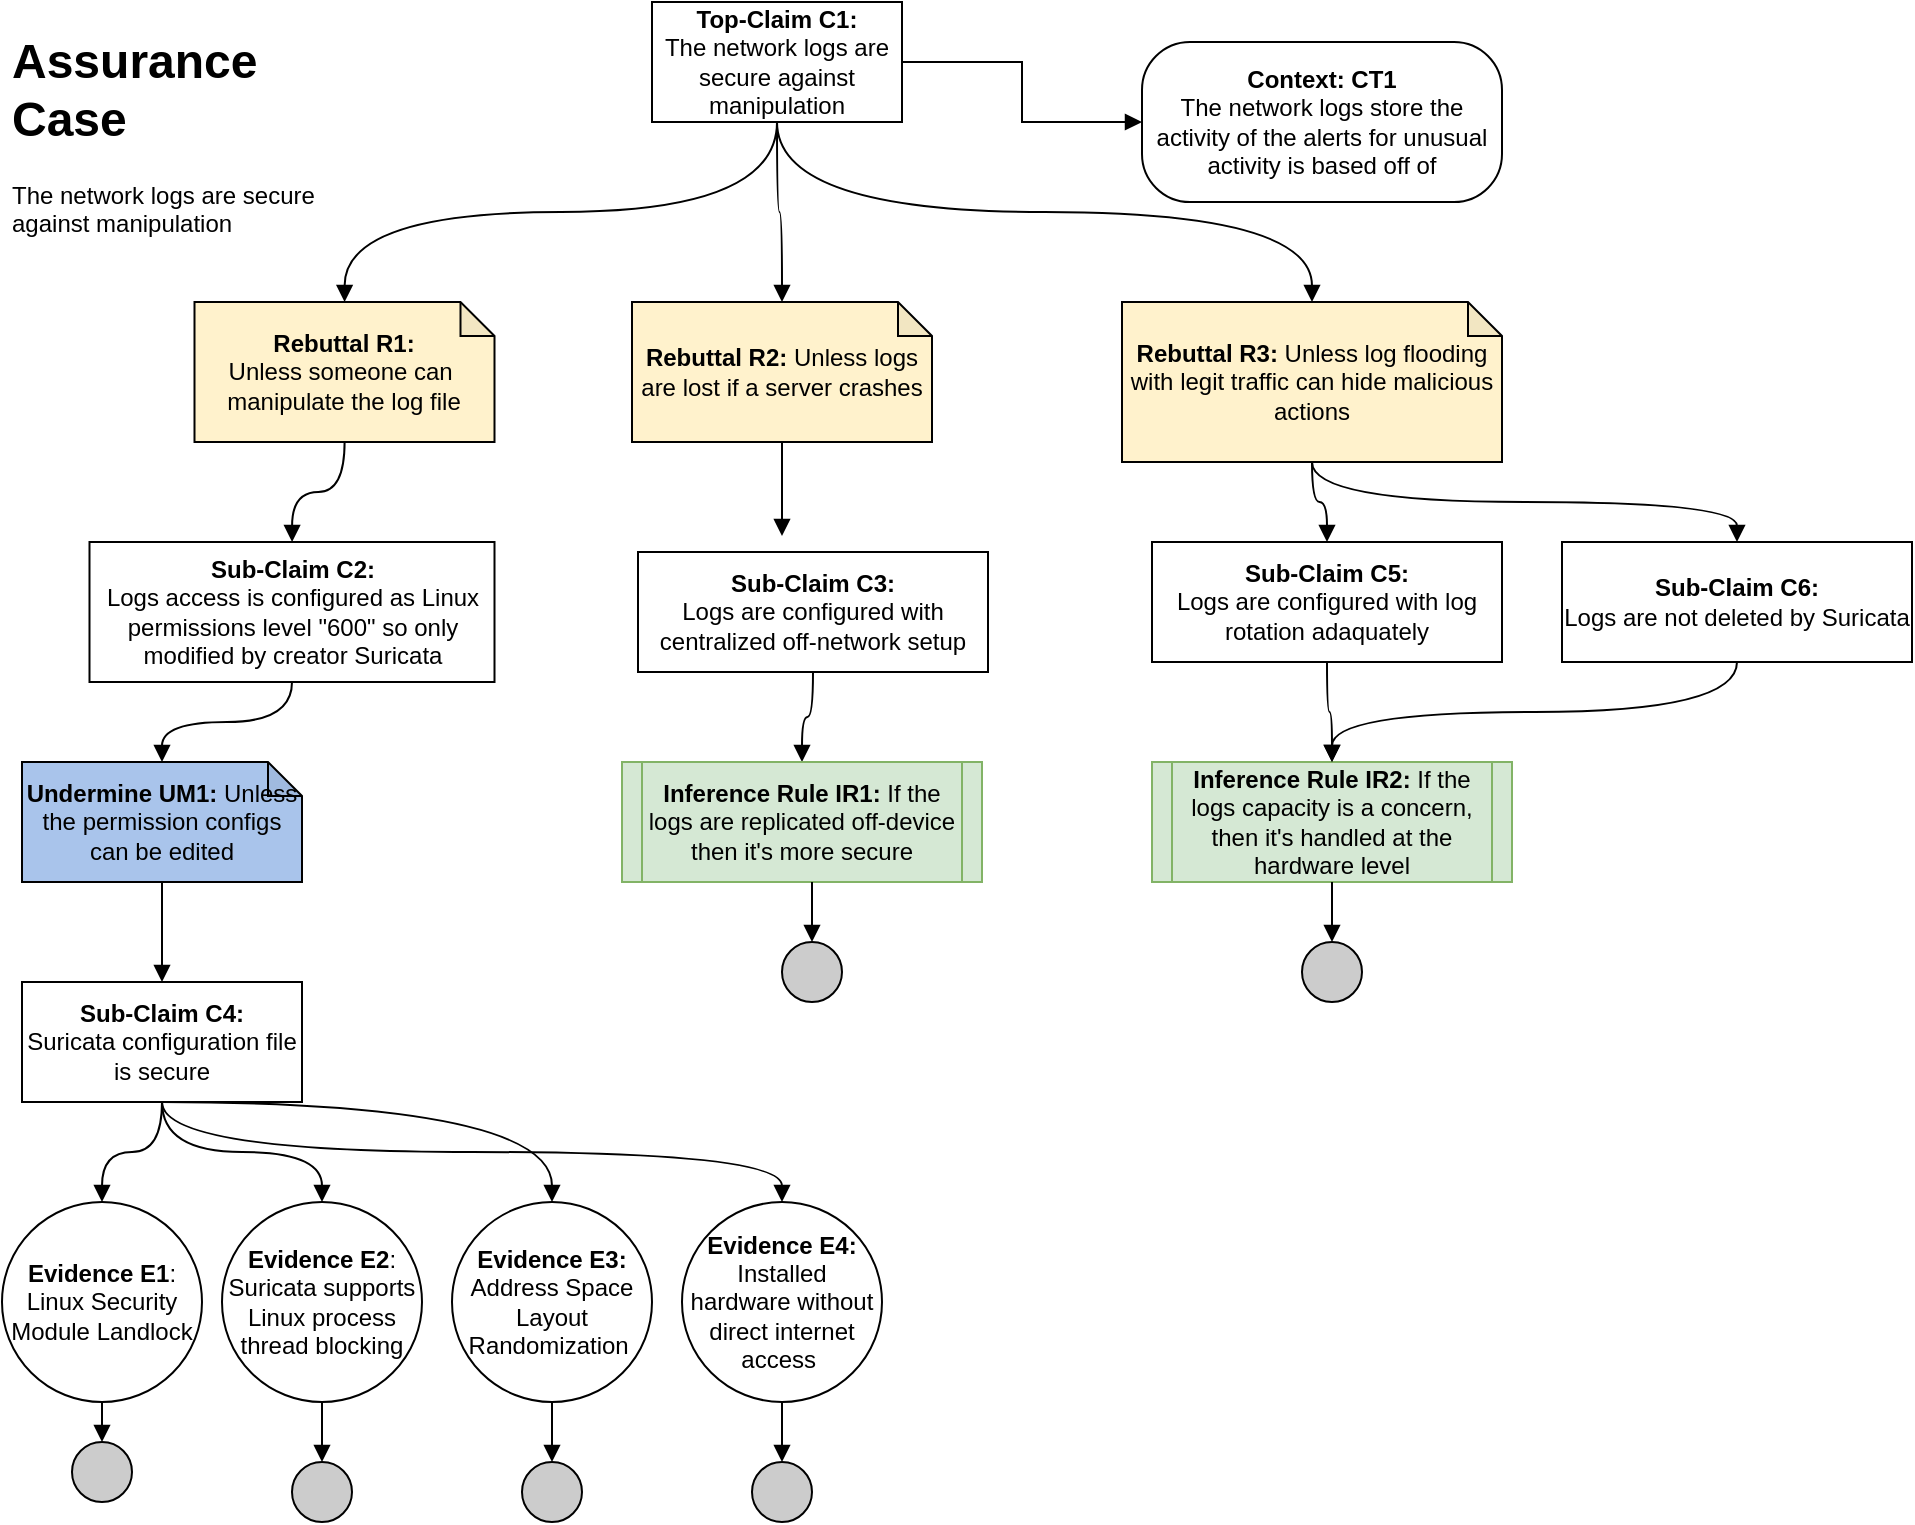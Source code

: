 <mxfile version="24.7.8">
  <diagram id="2RAkf9iS2bYrb-5zrusB" name="Page-1">
    <mxGraphModel dx="1323" dy="795" grid="1" gridSize="10" guides="1" tooltips="1" connect="1" arrows="1" fold="1" page="1" pageScale="1" pageWidth="850" pageHeight="1100" math="0" shadow="0">
      <root>
        <mxCell id="0" />
        <mxCell id="1" parent="0" />
        <mxCell id="EpLoNu7SxfJ4iQwhgqlz-1" value="&lt;h1&gt;Assurance Case&lt;/h1&gt;&lt;p&gt;The network logs are secure against manipulation&lt;/p&gt;" style="text;html=1;strokeColor=none;fillColor=none;spacing=5;spacingTop=-20;whiteSpace=wrap;overflow=hidden;rounded=0;" parent="1" vertex="1">
          <mxGeometry x="20" y="20" width="160" height="110" as="geometry" />
        </mxCell>
        <mxCell id="EpLoNu7SxfJ4iQwhgqlz-4" style="edgeStyle=orthogonalEdgeStyle;rounded=0;orthogonalLoop=1;jettySize=auto;html=1;exitX=1;exitY=0.5;exitDx=0;exitDy=0;entryX=0;entryY=0.5;entryDx=0;entryDy=0;endArrow=block;endFill=1;" parent="1" source="EpLoNu7SxfJ4iQwhgqlz-2" target="EpLoNu7SxfJ4iQwhgqlz-3" edge="1">
          <mxGeometry relative="1" as="geometry" />
        </mxCell>
        <mxCell id="EpLoNu7SxfJ4iQwhgqlz-6" value="" style="edgeStyle=orthogonalEdgeStyle;rounded=0;orthogonalLoop=1;jettySize=auto;html=1;endArrow=block;endFill=1;curved=1;exitX=0.5;exitY=1;exitDx=0;exitDy=0;" parent="1" source="EpLoNu7SxfJ4iQwhgqlz-2" target="EpLoNu7SxfJ4iQwhgqlz-5" edge="1">
          <mxGeometry relative="1" as="geometry" />
        </mxCell>
        <mxCell id="EpLoNu7SxfJ4iQwhgqlz-37" style="edgeStyle=orthogonalEdgeStyle;curved=1;rounded=0;orthogonalLoop=1;jettySize=auto;html=1;exitX=0.5;exitY=1;exitDx=0;exitDy=0;endArrow=block;endFill=1;" parent="1" source="f0J4ps2NvKq0wRHhP7px-2" target="EpLoNu7SxfJ4iQwhgqlz-36" edge="1">
          <mxGeometry relative="1" as="geometry" />
        </mxCell>
        <mxCell id="EpLoNu7SxfJ4iQwhgqlz-2" value="&lt;b&gt;Top-Claim C1:&lt;br&gt;&lt;/b&gt;The network logs are secure against manipulation" style="rounded=0;whiteSpace=wrap;html=1;" parent="1" vertex="1">
          <mxGeometry x="345" y="10" width="125" height="60" as="geometry" />
        </mxCell>
        <mxCell id="EpLoNu7SxfJ4iQwhgqlz-3" value="&lt;b&gt;Context: CT1&lt;/b&gt;&lt;br&gt;The network logs store the activity of the alerts for unusual activity is based off of" style="rounded=1;whiteSpace=wrap;html=1;arcSize=30;" parent="1" vertex="1">
          <mxGeometry x="590" y="30" width="180" height="80" as="geometry" />
        </mxCell>
        <mxCell id="EpLoNu7SxfJ4iQwhgqlz-9" style="edgeStyle=orthogonalEdgeStyle;curved=1;rounded=0;orthogonalLoop=1;jettySize=auto;html=1;endArrow=block;endFill=1;" parent="1" source="EpLoNu7SxfJ4iQwhgqlz-5" target="EpLoNu7SxfJ4iQwhgqlz-8" edge="1">
          <mxGeometry relative="1" as="geometry" />
        </mxCell>
        <mxCell id="EpLoNu7SxfJ4iQwhgqlz-5" value="&lt;b&gt;Rebuttal R1: &lt;/b&gt;Unless&amp;nbsp;someone can&amp;nbsp; manipulate the log file" style="shape=note;whiteSpace=wrap;html=1;backgroundOutline=1;darkOpacity=0.05;size=17;fillColor=#FFF2CC;" parent="1" vertex="1">
          <mxGeometry x="116.25" y="160" width="150" height="70" as="geometry" />
        </mxCell>
        <mxCell id="EpLoNu7SxfJ4iQwhgqlz-13" style="edgeStyle=orthogonalEdgeStyle;curved=1;rounded=0;orthogonalLoop=1;jettySize=auto;html=1;exitX=0.5;exitY=1;exitDx=0;exitDy=0;entryX=0.5;entryY=0;entryDx=0;entryDy=0;entryPerimeter=0;endArrow=block;endFill=1;" parent="1" source="EpLoNu7SxfJ4iQwhgqlz-2" target="f0J4ps2NvKq0wRHhP7px-1" edge="1">
          <mxGeometry relative="1" as="geometry">
            <mxPoint x="460" y="390" as="targetPoint" />
          </mxGeometry>
        </mxCell>
        <mxCell id="EpLoNu7SxfJ4iQwhgqlz-8" value="&lt;b&gt;Sub-Claim C2:&lt;br&gt;&lt;/b&gt;Logs access is configured as Linux permissions level &quot;600&quot; so only modified by creator Suricata" style="rounded=0;whiteSpace=wrap;html=1;" parent="1" vertex="1">
          <mxGeometry x="63.75" y="280" width="202.5" height="70" as="geometry" />
        </mxCell>
        <mxCell id="EpLoNu7SxfJ4iQwhgqlz-20" style="edgeStyle=orthogonalEdgeStyle;curved=1;rounded=0;orthogonalLoop=1;jettySize=auto;html=1;exitX=0.5;exitY=1;exitDx=0;exitDy=0;entryX=0.5;entryY=0;entryDx=0;entryDy=0;entryPerimeter=0;endArrow=block;endFill=1;" parent="1" source="EpLoNu7SxfJ4iQwhgqlz-8" target="EpLoNu7SxfJ4iQwhgqlz-28" edge="1">
          <mxGeometry relative="1" as="geometry" />
        </mxCell>
        <mxCell id="EpLoNu7SxfJ4iQwhgqlz-23" style="edgeStyle=orthogonalEdgeStyle;curved=1;rounded=0;orthogonalLoop=1;jettySize=auto;html=1;entryX=0.5;entryY=0;entryDx=0;entryDy=0;endArrow=block;endFill=1;" parent="1" source="EpLoNu7SxfJ4iQwhgqlz-18" target="EpLoNu7SxfJ4iQwhgqlz-22" edge="1">
          <mxGeometry relative="1" as="geometry" />
        </mxCell>
        <mxCell id="EpLoNu7SxfJ4iQwhgqlz-18" value="&lt;b&gt;Evidence E1&lt;/b&gt;:&lt;div&gt;Linux Security Module Landlock&lt;/div&gt;" style="ellipse;whiteSpace=wrap;html=1;aspect=fixed;fillColor=#ffffff;rounded=0;" parent="1" vertex="1">
          <mxGeometry x="20" y="610" width="100" height="100" as="geometry" />
        </mxCell>
        <mxCell id="EpLoNu7SxfJ4iQwhgqlz-25" style="edgeStyle=orthogonalEdgeStyle;curved=1;rounded=0;orthogonalLoop=1;jettySize=auto;html=1;entryX=0.5;entryY=0;entryDx=0;entryDy=0;endArrow=block;endFill=1;" parent="1" source="EpLoNu7SxfJ4iQwhgqlz-19" target="EpLoNu7SxfJ4iQwhgqlz-24" edge="1">
          <mxGeometry relative="1" as="geometry" />
        </mxCell>
        <mxCell id="EpLoNu7SxfJ4iQwhgqlz-19" value="&lt;b&gt;Evidence E3:&lt;/b&gt;&lt;br&gt;Address Space Layout Randomization&amp;nbsp;" style="ellipse;whiteSpace=wrap;html=1;aspect=fixed;fillColor=#ffffff;rounded=0;" parent="1" vertex="1">
          <mxGeometry x="245" y="610" width="100" height="100" as="geometry" />
        </mxCell>
        <mxCell id="EpLoNu7SxfJ4iQwhgqlz-22" value="" style="ellipse;whiteSpace=wrap;html=1;aspect=fixed;fillColor=#CCCCCC;" parent="1" vertex="1">
          <mxGeometry x="55" y="730" width="30" height="30" as="geometry" />
        </mxCell>
        <mxCell id="EpLoNu7SxfJ4iQwhgqlz-24" value="" style="ellipse;whiteSpace=wrap;html=1;aspect=fixed;fillColor=#CCCCCC;" parent="1" vertex="1">
          <mxGeometry x="280" y="740" width="30" height="30" as="geometry" />
        </mxCell>
        <mxCell id="EpLoNu7SxfJ4iQwhgqlz-28" value="&lt;b&gt;Undermine UM1:&lt;/b&gt; Unless the permission configs can be edited" style="shape=note;whiteSpace=wrap;html=1;backgroundOutline=1;darkOpacity=0.05;size=17;fillColor=#A9C4EB;" parent="1" vertex="1">
          <mxGeometry x="30" y="390" width="140" height="60" as="geometry" />
        </mxCell>
        <mxCell id="EpLoNu7SxfJ4iQwhgqlz-36" value="&lt;b&gt;Inference Rule IR1: &lt;/b&gt;If the logs are replicated off-device then it&#39;s more secure" style="shape=process;whiteSpace=wrap;html=1;backgroundOutline=1;fillColor=#d5e8d4;size=0.056;strokeColor=#82b366;" parent="1" vertex="1">
          <mxGeometry x="330" y="390" width="180" height="60" as="geometry" />
        </mxCell>
        <mxCell id="f0J4ps2NvKq0wRHhP7px-1" value="&lt;b&gt;Rebuttal R2: &lt;/b&gt;Unless logs are lost if a server crashes" style="shape=note;whiteSpace=wrap;html=1;backgroundOutline=1;darkOpacity=0.05;size=17;fillColor=#FFF2CC;" vertex="1" parent="1">
          <mxGeometry x="335" y="160" width="150" height="70" as="geometry" />
        </mxCell>
        <mxCell id="f0J4ps2NvKq0wRHhP7px-2" value="&lt;b&gt;Sub-Claim C3:&lt;br&gt;&lt;/b&gt;Logs are configured with centralized off-network setup" style="rounded=0;whiteSpace=wrap;html=1;" vertex="1" parent="1">
          <mxGeometry x="338" y="285" width="175" height="60" as="geometry" />
        </mxCell>
        <mxCell id="f0J4ps2NvKq0wRHhP7px-6" value="&lt;b&gt;Sub-Claim C4:&lt;br&gt;&lt;/b&gt;Suricata configuration file is secure" style="rounded=0;whiteSpace=wrap;html=1;" vertex="1" parent="1">
          <mxGeometry x="30" y="500" width="140" height="60" as="geometry" />
        </mxCell>
        <mxCell id="f0J4ps2NvKq0wRHhP7px-9" style="edgeStyle=orthogonalEdgeStyle;curved=1;rounded=0;orthogonalLoop=1;jettySize=auto;html=1;exitX=0.5;exitY=1;exitDx=0;exitDy=0;entryX=0.5;entryY=0;entryDx=0;entryDy=0;endArrow=block;endFill=1;exitPerimeter=0;" edge="1" parent="1" source="EpLoNu7SxfJ4iQwhgqlz-28" target="f0J4ps2NvKq0wRHhP7px-6">
          <mxGeometry relative="1" as="geometry">
            <mxPoint x="201" y="340" as="sourcePoint" />
            <mxPoint x="280" y="400" as="targetPoint" />
          </mxGeometry>
        </mxCell>
        <mxCell id="f0J4ps2NvKq0wRHhP7px-10" value="&lt;b&gt;Evidence E2&lt;/b&gt;:&lt;div&gt;Suricata supports Linux process thread blocking&lt;/div&gt;" style="ellipse;whiteSpace=wrap;html=1;aspect=fixed;fillColor=#ffffff;rounded=0;" vertex="1" parent="1">
          <mxGeometry x="130" y="610" width="100" height="100" as="geometry" />
        </mxCell>
        <mxCell id="f0J4ps2NvKq0wRHhP7px-11" value="&lt;b&gt;Evidence E4:&lt;/b&gt;&lt;br&gt;Installed hardware without direct internet access&amp;nbsp;" style="ellipse;whiteSpace=wrap;html=1;aspect=fixed;fillColor=#ffffff;rounded=0;" vertex="1" parent="1">
          <mxGeometry x="360" y="610" width="100" height="100" as="geometry" />
        </mxCell>
        <mxCell id="f0J4ps2NvKq0wRHhP7px-13" style="edgeStyle=orthogonalEdgeStyle;curved=1;rounded=0;orthogonalLoop=1;jettySize=auto;html=1;entryX=0.5;entryY=0;entryDx=0;entryDy=0;endArrow=block;endFill=1;" edge="1" parent="1" target="f0J4ps2NvKq0wRHhP7px-14">
          <mxGeometry relative="1" as="geometry">
            <mxPoint x="180" y="710" as="sourcePoint" />
          </mxGeometry>
        </mxCell>
        <mxCell id="f0J4ps2NvKq0wRHhP7px-14" value="" style="ellipse;whiteSpace=wrap;html=1;aspect=fixed;fillColor=#CCCCCC;" vertex="1" parent="1">
          <mxGeometry x="165" y="740" width="30" height="30" as="geometry" />
        </mxCell>
        <mxCell id="f0J4ps2NvKq0wRHhP7px-15" style="edgeStyle=orthogonalEdgeStyle;curved=1;rounded=0;orthogonalLoop=1;jettySize=auto;html=1;entryX=0.5;entryY=0;entryDx=0;entryDy=0;endArrow=block;endFill=1;" edge="1" parent="1" target="f0J4ps2NvKq0wRHhP7px-16">
          <mxGeometry relative="1" as="geometry">
            <mxPoint x="410" y="710" as="sourcePoint" />
          </mxGeometry>
        </mxCell>
        <mxCell id="f0J4ps2NvKq0wRHhP7px-16" value="" style="ellipse;whiteSpace=wrap;html=1;aspect=fixed;fillColor=#CCCCCC;" vertex="1" parent="1">
          <mxGeometry x="395" y="740" width="30" height="30" as="geometry" />
        </mxCell>
        <mxCell id="f0J4ps2NvKq0wRHhP7px-17" style="edgeStyle=orthogonalEdgeStyle;curved=1;rounded=0;orthogonalLoop=1;jettySize=auto;html=1;exitX=0.5;exitY=1;exitDx=0;exitDy=0;entryX=0.5;entryY=0;entryDx=0;entryDy=0;endArrow=block;endFill=1;" edge="1" parent="1" source="f0J4ps2NvKq0wRHhP7px-6" target="EpLoNu7SxfJ4iQwhgqlz-18">
          <mxGeometry relative="1" as="geometry">
            <mxPoint x="110" y="460" as="sourcePoint" />
            <mxPoint x="110" y="510" as="targetPoint" />
          </mxGeometry>
        </mxCell>
        <mxCell id="f0J4ps2NvKq0wRHhP7px-18" style="edgeStyle=orthogonalEdgeStyle;curved=1;rounded=0;orthogonalLoop=1;jettySize=auto;html=1;exitX=0.5;exitY=1;exitDx=0;exitDy=0;entryX=0.5;entryY=0;entryDx=0;entryDy=0;endArrow=block;endFill=1;" edge="1" parent="1" source="f0J4ps2NvKq0wRHhP7px-6" target="f0J4ps2NvKq0wRHhP7px-10">
          <mxGeometry relative="1" as="geometry">
            <mxPoint x="110" y="570" as="sourcePoint" />
            <mxPoint x="80" y="610" as="targetPoint" />
          </mxGeometry>
        </mxCell>
        <mxCell id="f0J4ps2NvKq0wRHhP7px-19" style="edgeStyle=orthogonalEdgeStyle;curved=1;rounded=0;orthogonalLoop=1;jettySize=auto;html=1;entryX=0.5;entryY=0;entryDx=0;entryDy=0;endArrow=block;endFill=1;" edge="1" parent="1" target="EpLoNu7SxfJ4iQwhgqlz-19">
          <mxGeometry relative="1" as="geometry">
            <mxPoint x="100" y="560" as="sourcePoint" />
            <mxPoint x="190" y="620" as="targetPoint" />
          </mxGeometry>
        </mxCell>
        <mxCell id="f0J4ps2NvKq0wRHhP7px-20" style="edgeStyle=orthogonalEdgeStyle;curved=1;rounded=0;orthogonalLoop=1;jettySize=auto;html=1;entryX=0.5;entryY=0;entryDx=0;entryDy=0;endArrow=block;endFill=1;exitX=0.5;exitY=1;exitDx=0;exitDy=0;" edge="1" parent="1" source="f0J4ps2NvKq0wRHhP7px-6" target="f0J4ps2NvKq0wRHhP7px-11">
          <mxGeometry relative="1" as="geometry">
            <mxPoint x="110" y="570" as="sourcePoint" />
            <mxPoint x="305" y="620" as="targetPoint" />
          </mxGeometry>
        </mxCell>
        <mxCell id="f0J4ps2NvKq0wRHhP7px-28" style="edgeStyle=orthogonalEdgeStyle;curved=1;rounded=0;orthogonalLoop=1;jettySize=auto;html=1;entryX=0.5;entryY=0;entryDx=0;entryDy=0;endArrow=block;endFill=1;" edge="1" parent="1" target="f0J4ps2NvKq0wRHhP7px-29">
          <mxGeometry relative="1" as="geometry">
            <mxPoint x="425" y="450" as="sourcePoint" />
          </mxGeometry>
        </mxCell>
        <mxCell id="f0J4ps2NvKq0wRHhP7px-29" value="" style="ellipse;whiteSpace=wrap;html=1;aspect=fixed;fillColor=#CCCCCC;" vertex="1" parent="1">
          <mxGeometry x="410" y="480" width="30" height="30" as="geometry" />
        </mxCell>
        <mxCell id="f0J4ps2NvKq0wRHhP7px-30" value="&lt;b&gt;Rebuttal R3: &lt;/b&gt;Unless log flooding with legit traffic can hide malicious actions" style="shape=note;whiteSpace=wrap;html=1;backgroundOutline=1;darkOpacity=0.05;size=17;fillColor=#FFF2CC;" vertex="1" parent="1">
          <mxGeometry x="580" y="160" width="190" height="80" as="geometry" />
        </mxCell>
        <mxCell id="f0J4ps2NvKq0wRHhP7px-31" style="edgeStyle=orthogonalEdgeStyle;curved=1;rounded=0;orthogonalLoop=1;jettySize=auto;html=1;exitX=0.5;exitY=1;exitDx=0;exitDy=0;entryX=0.5;entryY=0;entryDx=0;entryDy=0;entryPerimeter=0;endArrow=block;endFill=1;" edge="1" parent="1" source="EpLoNu7SxfJ4iQwhgqlz-2" target="f0J4ps2NvKq0wRHhP7px-30">
          <mxGeometry relative="1" as="geometry">
            <mxPoint x="418" y="80" as="sourcePoint" />
            <mxPoint x="420" y="170" as="targetPoint" />
          </mxGeometry>
        </mxCell>
        <mxCell id="f0J4ps2NvKq0wRHhP7px-34" value="&lt;b&gt;Sub-Claim C5:&lt;br&gt;&lt;/b&gt;Logs are configured with log rotation adaquately" style="rounded=0;whiteSpace=wrap;html=1;" vertex="1" parent="1">
          <mxGeometry x="595" y="280" width="175" height="60" as="geometry" />
        </mxCell>
        <mxCell id="f0J4ps2NvKq0wRHhP7px-35" style="edgeStyle=orthogonalEdgeStyle;curved=1;rounded=0;orthogonalLoop=1;jettySize=auto;html=1;exitX=0.5;exitY=1;exitDx=0;exitDy=0;entryX=0.458;entryY=-0.044;entryDx=0;entryDy=0;entryPerimeter=0;endArrow=block;endFill=1;exitPerimeter=0;" edge="1" parent="1">
          <mxGeometry relative="1" as="geometry">
            <mxPoint x="410" y="230" as="sourcePoint" />
            <mxPoint x="410" y="277" as="targetPoint" />
          </mxGeometry>
        </mxCell>
        <mxCell id="f0J4ps2NvKq0wRHhP7px-38" style="edgeStyle=orthogonalEdgeStyle;curved=1;rounded=0;orthogonalLoop=1;jettySize=auto;html=1;endArrow=block;endFill=1;exitX=0.5;exitY=1;exitDx=0;exitDy=0;exitPerimeter=0;entryX=0.5;entryY=0;entryDx=0;entryDy=0;" edge="1" parent="1" source="f0J4ps2NvKq0wRHhP7px-30" target="f0J4ps2NvKq0wRHhP7px-34">
          <mxGeometry relative="1" as="geometry">
            <mxPoint x="201" y="240" as="sourcePoint" />
            <mxPoint x="175" y="290" as="targetPoint" />
          </mxGeometry>
        </mxCell>
        <mxCell id="f0J4ps2NvKq0wRHhP7px-41" value="&lt;b&gt;Inference Rule IR2: &lt;/b&gt;If the logs capacity is a concern, then it&#39;s handled at the hardware level" style="shape=process;whiteSpace=wrap;html=1;backgroundOutline=1;fillColor=#d5e8d4;size=0.056;strokeColor=#82b366;" vertex="1" parent="1">
          <mxGeometry x="595" y="390" width="180" height="60" as="geometry" />
        </mxCell>
        <mxCell id="f0J4ps2NvKq0wRHhP7px-42" style="edgeStyle=orthogonalEdgeStyle;curved=1;rounded=0;orthogonalLoop=1;jettySize=auto;html=1;exitX=0.5;exitY=1;exitDx=0;exitDy=0;endArrow=block;endFill=1;entryX=0.5;entryY=0;entryDx=0;entryDy=0;" edge="1" parent="1" source="f0J4ps2NvKq0wRHhP7px-34" target="f0J4ps2NvKq0wRHhP7px-41">
          <mxGeometry relative="1" as="geometry">
            <mxPoint x="436" y="355" as="sourcePoint" />
            <mxPoint x="430" y="400" as="targetPoint" />
          </mxGeometry>
        </mxCell>
        <mxCell id="f0J4ps2NvKq0wRHhP7px-44" style="edgeStyle=orthogonalEdgeStyle;curved=1;rounded=0;orthogonalLoop=1;jettySize=auto;html=1;entryX=0.5;entryY=0;entryDx=0;entryDy=0;endArrow=block;endFill=1;" edge="1" parent="1" target="f0J4ps2NvKq0wRHhP7px-45">
          <mxGeometry relative="1" as="geometry">
            <mxPoint x="685" y="450" as="sourcePoint" />
          </mxGeometry>
        </mxCell>
        <mxCell id="f0J4ps2NvKq0wRHhP7px-45" value="" style="ellipse;whiteSpace=wrap;html=1;aspect=fixed;fillColor=#CCCCCC;" vertex="1" parent="1">
          <mxGeometry x="670" y="480" width="30" height="30" as="geometry" />
        </mxCell>
        <mxCell id="f0J4ps2NvKq0wRHhP7px-46" value="&lt;b&gt;Sub-Claim C6:&lt;br&gt;&lt;/b&gt;Logs are not deleted by Suricata" style="rounded=0;whiteSpace=wrap;html=1;" vertex="1" parent="1">
          <mxGeometry x="800" y="280" width="175" height="60" as="geometry" />
        </mxCell>
        <mxCell id="f0J4ps2NvKq0wRHhP7px-48" style="edgeStyle=orthogonalEdgeStyle;curved=1;rounded=0;orthogonalLoop=1;jettySize=auto;html=1;endArrow=block;endFill=1;exitX=0.5;exitY=1;exitDx=0;exitDy=0;exitPerimeter=0;entryX=0.5;entryY=0;entryDx=0;entryDy=0;" edge="1" parent="1" source="f0J4ps2NvKq0wRHhP7px-30" target="f0J4ps2NvKq0wRHhP7px-46">
          <mxGeometry relative="1" as="geometry">
            <mxPoint x="695" y="260" as="sourcePoint" />
            <mxPoint x="703" y="300" as="targetPoint" />
          </mxGeometry>
        </mxCell>
        <mxCell id="f0J4ps2NvKq0wRHhP7px-50" style="edgeStyle=orthogonalEdgeStyle;curved=1;rounded=0;orthogonalLoop=1;jettySize=auto;html=1;exitX=0.5;exitY=1;exitDx=0;exitDy=0;endArrow=block;endFill=1;entryX=0.5;entryY=0;entryDx=0;entryDy=0;" edge="1" parent="1" source="f0J4ps2NvKq0wRHhP7px-46" target="f0J4ps2NvKq0wRHhP7px-41">
          <mxGeometry relative="1" as="geometry">
            <mxPoint x="693" y="350" as="sourcePoint" />
            <mxPoint x="695" y="400" as="targetPoint" />
          </mxGeometry>
        </mxCell>
      </root>
    </mxGraphModel>
  </diagram>
</mxfile>
